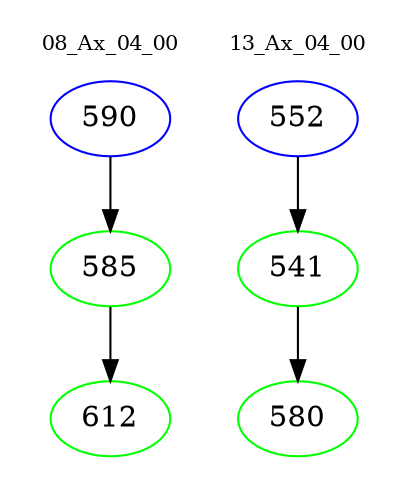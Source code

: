 digraph{
subgraph cluster_0 {
color = white
label = "08_Ax_04_00";
fontsize=10;
T0_590 [label="590", color="blue"]
T0_590 -> T0_585 [color="black"]
T0_585 [label="585", color="green"]
T0_585 -> T0_612 [color="black"]
T0_612 [label="612", color="green"]
}
subgraph cluster_1 {
color = white
label = "13_Ax_04_00";
fontsize=10;
T1_552 [label="552", color="blue"]
T1_552 -> T1_541 [color="black"]
T1_541 [label="541", color="green"]
T1_541 -> T1_580 [color="black"]
T1_580 [label="580", color="green"]
}
}
